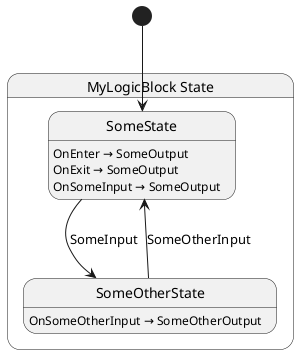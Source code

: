 @startuml MyLogicBlock
state "MyLogicBlock State" as Chickensoft_LogicBlocks_Tests_Fixtures_MyLogicBlock_State {
  state "SomeState" as Chickensoft_LogicBlocks_Tests_Fixtures_MyLogicBlock_State_SomeState
  state "SomeOtherState" as Chickensoft_LogicBlocks_Tests_Fixtures_MyLogicBlock_State_SomeOtherState
}

Chickensoft_LogicBlocks_Tests_Fixtures_MyLogicBlock_State_SomeOtherState --> Chickensoft_LogicBlocks_Tests_Fixtures_MyLogicBlock_State_SomeState : SomeOtherInput
Chickensoft_LogicBlocks_Tests_Fixtures_MyLogicBlock_State_SomeState --> Chickensoft_LogicBlocks_Tests_Fixtures_MyLogicBlock_State_SomeOtherState : SomeInput

Chickensoft_LogicBlocks_Tests_Fixtures_MyLogicBlock_State_SomeOtherState : OnSomeOtherInput → SomeOtherOutput
Chickensoft_LogicBlocks_Tests_Fixtures_MyLogicBlock_State_SomeState : OnEnter → SomeOutput
Chickensoft_LogicBlocks_Tests_Fixtures_MyLogicBlock_State_SomeState : OnExit → SomeOutput
Chickensoft_LogicBlocks_Tests_Fixtures_MyLogicBlock_State_SomeState : OnSomeInput → SomeOutput

[*] --> Chickensoft_LogicBlocks_Tests_Fixtures_MyLogicBlock_State_SomeState
@enduml